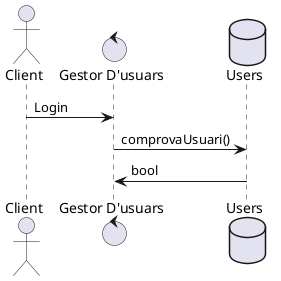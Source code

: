 @startuml
actor Client as c 
control "Gestor D'usuars" as g
database Users as u 

c -> g : Login 
g-> u : comprovaUsuari()
u -> g : bool 



@enduml
